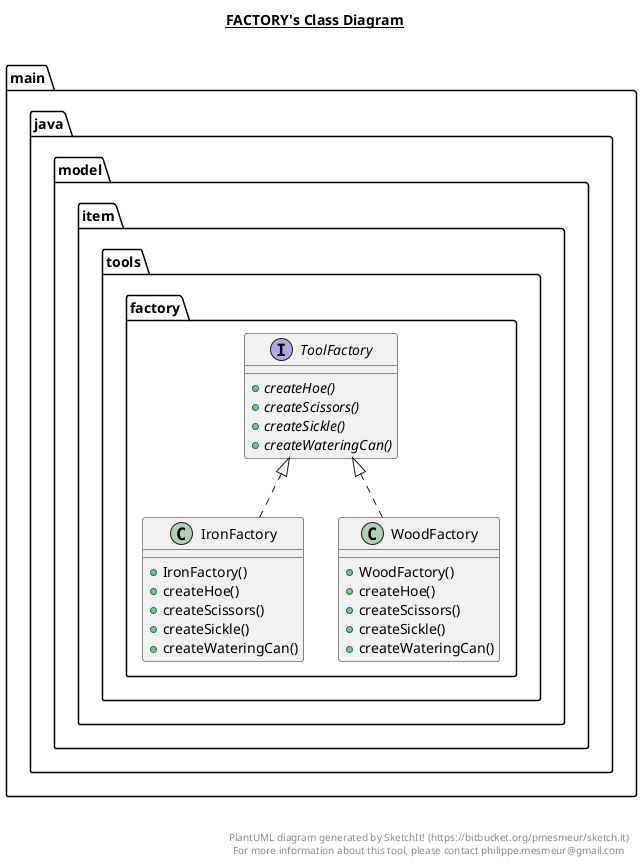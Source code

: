 @startuml

title __FACTORY's Class Diagram__\n

  namespace main.java.model {
    namespace item {
      namespace tools {
        namespace factory {
          class main.java.model.item.tools.factory.IronFactory {
              + IronFactory()
              + createHoe()
              + createScissors()
              + createSickle()
              + createWateringCan()
          }
        }
      }
    }
  }
  

  namespace main.java.model {
    namespace item {
      namespace tools {
        namespace factory {
          interface main.java.model.item.tools.factory.ToolFactory {
              {abstract} + createHoe()
              {abstract} + createScissors()
              {abstract} + createSickle()
              {abstract} + createWateringCan()
          }
        }
      }
    }
  }
  

  namespace main.java.model {
    namespace item {
      namespace tools {
        namespace factory {
          class main.java.model.item.tools.factory.WoodFactory {
              + WoodFactory()
              + createHoe()
              + createScissors()
              + createSickle()
              + createWateringCan()
          }
        }
      }
    }
  }
  

  main.java.model.item.tools.factory.IronFactory .up.|> main.java.model.item.tools.factory.ToolFactory
  main.java.model.item.tools.factory.WoodFactory .up.|> main.java.model.item.tools.factory.ToolFactory


right footer


PlantUML diagram generated by SketchIt! (https://bitbucket.org/pmesmeur/sketch.it)
For more information about this tool, please contact philippe.mesmeur@gmail.com
endfooter

@enduml

